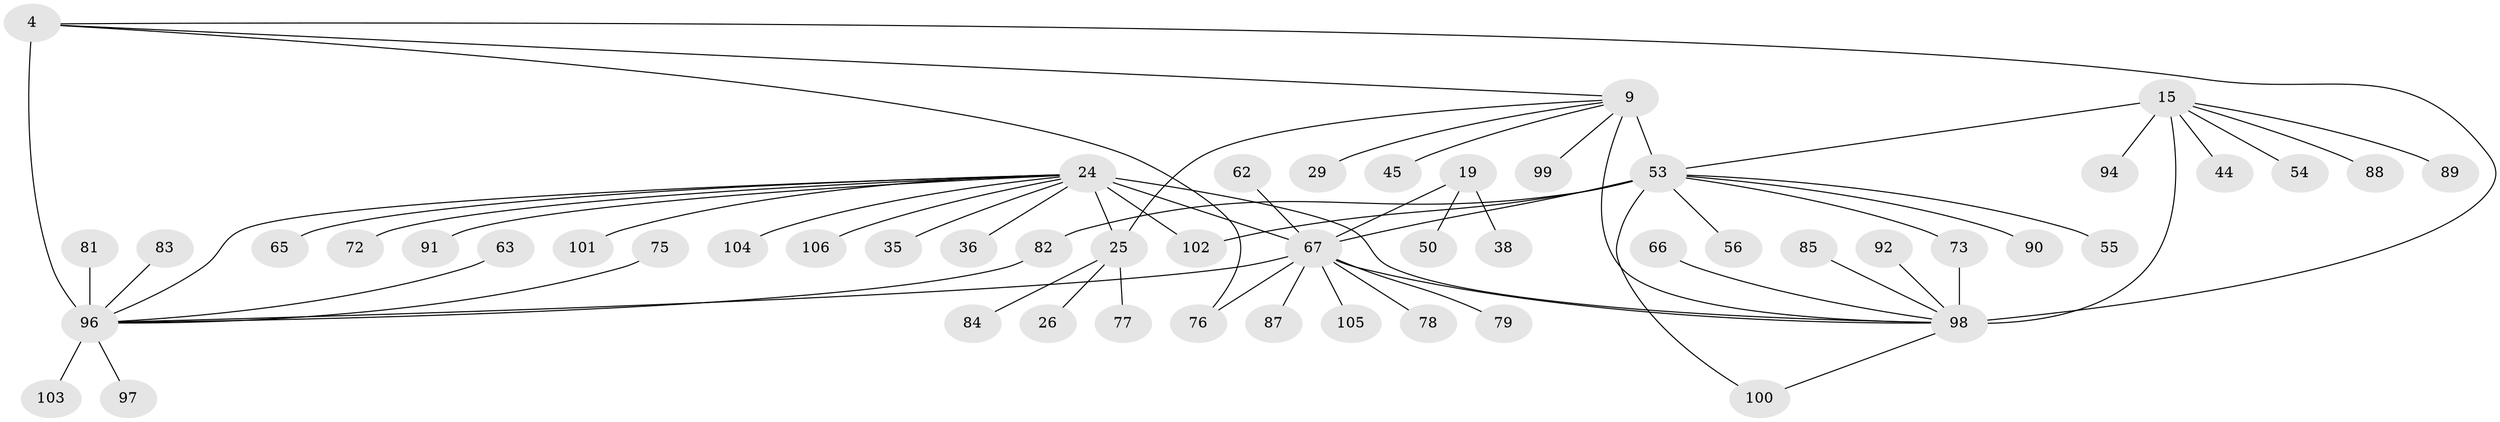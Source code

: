 // original degree distribution, {4: 0.03773584905660377, 9: 0.03773584905660377, 8: 0.05660377358490566, 7: 0.0660377358490566, 6: 0.04716981132075472, 10: 0.009433962264150943, 1: 0.5188679245283019, 2: 0.16981132075471697, 3: 0.05660377358490566}
// Generated by graph-tools (version 1.1) at 2025/54/03/09/25 04:54:41]
// undirected, 53 vertices, 64 edges
graph export_dot {
graph [start="1"]
  node [color=gray90,style=filled];
  4 [super="+1"];
  9 [super="+8"];
  15 [super="+13"];
  19 [super="+18"];
  24 [super="+21+23"];
  25 [super="+22"];
  26;
  29;
  35;
  36;
  38 [super="+27"];
  44;
  45;
  50 [super="+30+47"];
  53 [super="+40"];
  54;
  55;
  56;
  62 [super="+34"];
  63 [super="+61"];
  65 [super="+31"];
  66;
  67 [super="+20+41+42+46"];
  72;
  73;
  75;
  76 [super="+64"];
  77;
  78;
  79;
  81;
  82 [super="+39"];
  83;
  84;
  85;
  87 [super="+86"];
  88 [super="+68+74"];
  89;
  90 [super="+58"];
  91 [super="+80"];
  92;
  94;
  96 [super="+69+5+48+59"];
  97 [super="+43"];
  98 [super="+95+12+14"];
  99;
  100 [super="+33"];
  101;
  102 [super="+71"];
  103;
  104 [super="+70"];
  105;
  106 [super="+28"];
  4 -- 76;
  4 -- 9;
  4 -- 98;
  4 -- 96 [weight=6];
  9 -- 25;
  9 -- 29;
  9 -- 99;
  9 -- 45;
  9 -- 98;
  9 -- 53 [weight=6];
  15 -- 44;
  15 -- 98 [weight=7];
  15 -- 54;
  15 -- 94;
  15 -- 89;
  15 -- 88;
  15 -- 53;
  19 -- 50;
  19 -- 38;
  19 -- 67 [weight=6];
  24 -- 25 [weight=6];
  24 -- 35;
  24 -- 101;
  24 -- 106;
  24 -- 102;
  24 -- 98 [weight=2];
  24 -- 65;
  24 -- 36;
  24 -- 72;
  24 -- 91;
  24 -- 104;
  24 -- 67;
  24 -- 96;
  25 -- 84;
  25 -- 26;
  25 -- 77;
  53 -- 67;
  53 -- 100;
  53 -- 102;
  53 -- 73;
  53 -- 82;
  53 -- 55;
  53 -- 56;
  53 -- 90;
  62 -- 67;
  63 -- 96;
  66 -- 98;
  67 -- 98;
  67 -- 105;
  67 -- 76;
  67 -- 78;
  67 -- 79;
  67 -- 87;
  67 -- 96;
  73 -- 98;
  75 -- 96;
  81 -- 96;
  82 -- 96;
  83 -- 96;
  85 -- 98;
  92 -- 98;
  96 -- 97;
  96 -- 103;
  98 -- 100;
}
